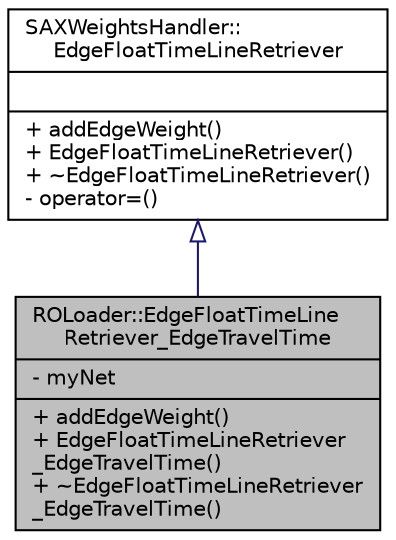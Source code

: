 digraph "ROLoader::EdgeFloatTimeLineRetriever_EdgeTravelTime"
{
  edge [fontname="Helvetica",fontsize="10",labelfontname="Helvetica",labelfontsize="10"];
  node [fontname="Helvetica",fontsize="10",shape=record];
  Node0 [label="{ROLoader::EdgeFloatTimeLine\lRetriever_EdgeTravelTime\n|- myNet\l|+ addEdgeWeight()\l+ EdgeFloatTimeLineRetriever\l_EdgeTravelTime()\l+ ~EdgeFloatTimeLineRetriever\l_EdgeTravelTime()\l}",height=0.2,width=0.4,color="black", fillcolor="grey75", style="filled", fontcolor="black"];
  Node1 -> Node0 [dir="back",color="midnightblue",fontsize="10",style="solid",arrowtail="onormal",fontname="Helvetica"];
  Node1 [label="{SAXWeightsHandler::\lEdgeFloatTimeLineRetriever\n||+ addEdgeWeight()\l+ EdgeFloatTimeLineRetriever()\l+ ~EdgeFloatTimeLineRetriever()\l- operator=()\l}",height=0.2,width=0.4,color="black", fillcolor="white", style="filled",URL="$dc/d89/class_s_a_x_weights_handler_1_1_edge_float_time_line_retriever.html",tooltip="Interface for a class which obtains read weights for named edges. "];
}
